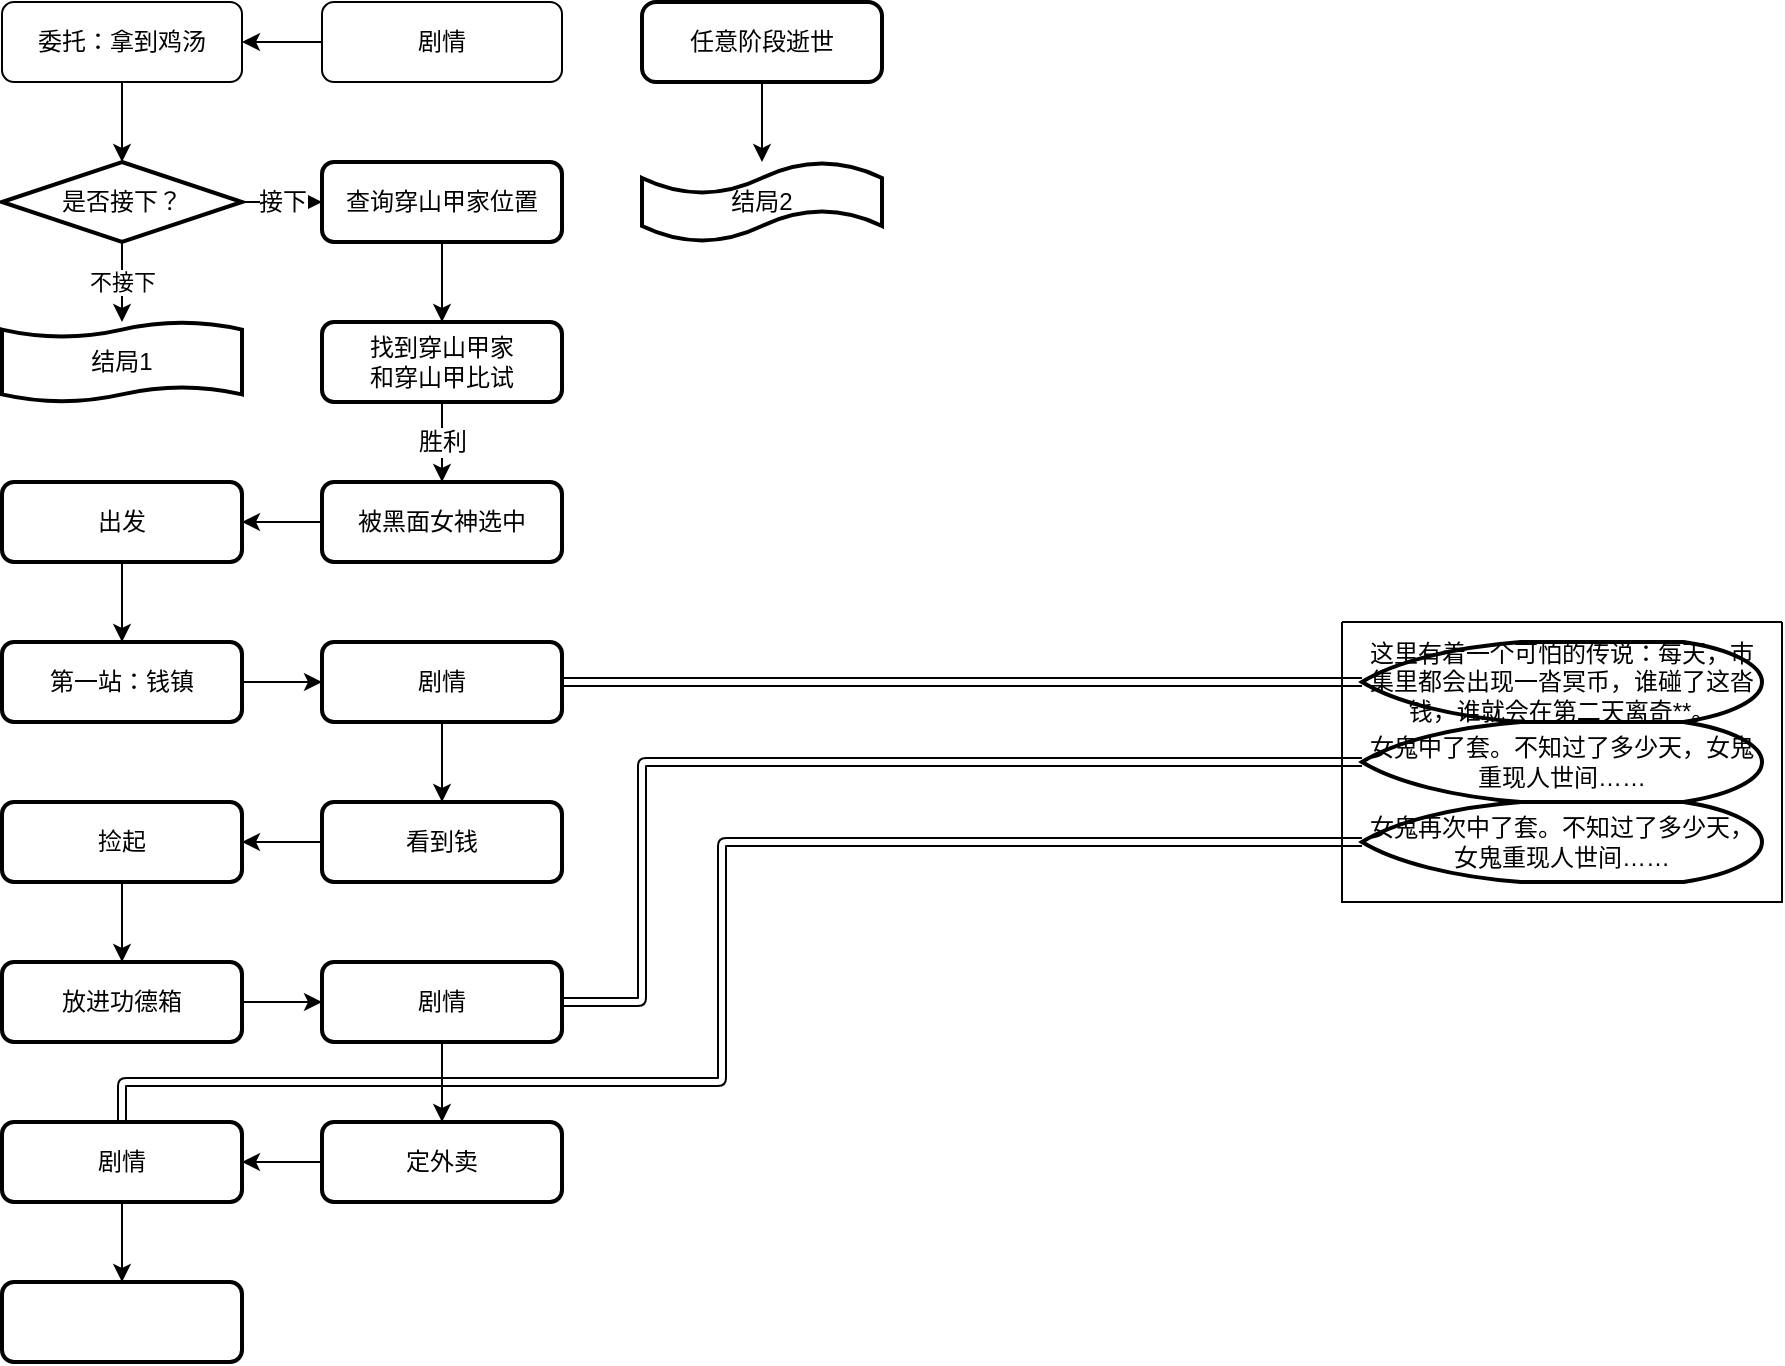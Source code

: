 <mxfile version="20.8.20" type="github" pages="3">
  <diagram id="C5RBs43oDa-KdzZeNtuy" name="剧情">
    <mxGraphModel dx="1434" dy="764" grid="1" gridSize="10" guides="1" tooltips="1" connect="1" arrows="1" fold="1" page="1" pageScale="1" pageWidth="827" pageHeight="1169" math="0" shadow="0">
      <root>
        <mxCell id="WIyWlLk6GJQsqaUBKTNV-0" />
        <mxCell id="WIyWlLk6GJQsqaUBKTNV-1" parent="WIyWlLk6GJQsqaUBKTNV-0" />
        <mxCell id="GXs71FnVznY9k2suRO1p-5" value="" style="edgeStyle=orthogonalEdgeStyle;rounded=1;orthogonalLoop=1;jettySize=auto;html=1;fontFamily=Helvetica;fontSize=12;fontColor=default;" edge="1" parent="WIyWlLk6GJQsqaUBKTNV-1" source="WIyWlLk6GJQsqaUBKTNV-3" target="GXs71FnVznY9k2suRO1p-4">
          <mxGeometry relative="1" as="geometry" />
        </mxCell>
        <mxCell id="WIyWlLk6GJQsqaUBKTNV-3" value="委托：拿到鸡汤" style="rounded=1;whiteSpace=wrap;html=1;fontSize=12;glass=0;strokeWidth=1;shadow=0;" parent="WIyWlLk6GJQsqaUBKTNV-1" vertex="1">
          <mxGeometry x="160" y="80" width="120" height="40" as="geometry" />
        </mxCell>
        <mxCell id="GXs71FnVznY9k2suRO1p-3" style="edgeStyle=orthogonalEdgeStyle;rounded=1;orthogonalLoop=1;jettySize=auto;html=1;exitX=0.5;exitY=1;exitDx=0;exitDy=0;" edge="1" parent="WIyWlLk6GJQsqaUBKTNV-1">
          <mxGeometry relative="1" as="geometry">
            <mxPoint x="220" y="200" as="sourcePoint" />
            <mxPoint x="220" y="200" as="targetPoint" />
          </mxGeometry>
        </mxCell>
        <mxCell id="GXs71FnVznY9k2suRO1p-7" value="接下" style="edgeStyle=orthogonalEdgeStyle;rounded=1;orthogonalLoop=1;jettySize=auto;html=1;fontFamily=Helvetica;fontSize=12;fontColor=default;" edge="1" parent="WIyWlLk6GJQsqaUBKTNV-1" source="GXs71FnVznY9k2suRO1p-4" target="GXs71FnVznY9k2suRO1p-6">
          <mxGeometry relative="1" as="geometry" />
        </mxCell>
        <mxCell id="4yr9vBxP2PI2co-h_0io-1" value="不接下" style="edgeStyle=orthogonalEdgeStyle;rounded=1;orthogonalLoop=1;jettySize=auto;html=1;" edge="1" parent="WIyWlLk6GJQsqaUBKTNV-1" source="GXs71FnVznY9k2suRO1p-4" target="4yr9vBxP2PI2co-h_0io-0">
          <mxGeometry relative="1" as="geometry" />
        </mxCell>
        <mxCell id="GXs71FnVznY9k2suRO1p-4" value="是否接下？" style="strokeWidth=2;html=1;shape=mxgraph.flowchart.decision;whiteSpace=wrap;rounded=1;shadow=0;glass=0;strokeColor=default;fontFamily=Helvetica;fontSize=12;fontColor=default;fillColor=default;" vertex="1" parent="WIyWlLk6GJQsqaUBKTNV-1">
          <mxGeometry x="160" y="160" width="120" height="40" as="geometry" />
        </mxCell>
        <mxCell id="GXs71FnVznY9k2suRO1p-35" value="" style="edgeStyle=orthogonalEdgeStyle;rounded=1;orthogonalLoop=1;jettySize=auto;html=1;fontFamily=Helvetica;fontSize=12;fontColor=default;" edge="1" parent="WIyWlLk6GJQsqaUBKTNV-1" source="GXs71FnVznY9k2suRO1p-6" target="GXs71FnVznY9k2suRO1p-34">
          <mxGeometry relative="1" as="geometry" />
        </mxCell>
        <mxCell id="GXs71FnVznY9k2suRO1p-6" value="查询穿山甲家位置" style="whiteSpace=wrap;html=1;strokeWidth=2;rounded=1;shadow=0;glass=0;strokeColor=default;fontFamily=Helvetica;fontSize=12;fontColor=default;fillColor=default;" vertex="1" parent="WIyWlLk6GJQsqaUBKTNV-1">
          <mxGeometry x="320" y="160" width="120" height="40" as="geometry" />
        </mxCell>
        <mxCell id="GXs71FnVznY9k2suRO1p-40" value="胜利" style="edgeStyle=orthogonalEdgeStyle;rounded=1;orthogonalLoop=1;jettySize=auto;html=1;fontFamily=Helvetica;fontSize=12;fontColor=default;" edge="1" parent="WIyWlLk6GJQsqaUBKTNV-1" source="GXs71FnVznY9k2suRO1p-34" target="GXs71FnVznY9k2suRO1p-39">
          <mxGeometry relative="1" as="geometry" />
        </mxCell>
        <mxCell id="GXs71FnVznY9k2suRO1p-34" value="找到穿山甲家&lt;br&gt;和穿山甲比试" style="whiteSpace=wrap;html=1;strokeWidth=2;rounded=1;shadow=0;glass=0;strokeColor=default;fontFamily=Helvetica;fontSize=12;fontColor=default;fillColor=default;" vertex="1" parent="WIyWlLk6GJQsqaUBKTNV-1">
          <mxGeometry x="320" y="240" width="120" height="40" as="geometry" />
        </mxCell>
        <mxCell id="dXS0JDTN5QcCgnI0oE-1-18" value="" style="edgeStyle=orthogonalEdgeStyle;rounded=1;orthogonalLoop=1;jettySize=auto;html=1;" edge="1" parent="WIyWlLk6GJQsqaUBKTNV-1" source="GXs71FnVznY9k2suRO1p-37" target="dXS0JDTN5QcCgnI0oE-1-17">
          <mxGeometry relative="1" as="geometry" />
        </mxCell>
        <mxCell id="GXs71FnVznY9k2suRO1p-37" value="任意阶段逝世" style="rounded=1;whiteSpace=wrap;html=1;absoluteArcSize=1;arcSize=14;strokeWidth=2;shadow=0;glass=0;strokeColor=default;fontFamily=Helvetica;fontSize=12;fontColor=default;fillColor=default;" vertex="1" parent="WIyWlLk6GJQsqaUBKTNV-1">
          <mxGeometry x="480" y="80" width="120" height="40" as="geometry" />
        </mxCell>
        <mxCell id="GXs71FnVznY9k2suRO1p-42" value="" style="edgeStyle=orthogonalEdgeStyle;rounded=1;orthogonalLoop=1;jettySize=auto;html=1;" edge="1" parent="WIyWlLk6GJQsqaUBKTNV-1" source="GXs71FnVznY9k2suRO1p-39" target="GXs71FnVznY9k2suRO1p-41">
          <mxGeometry relative="1" as="geometry" />
        </mxCell>
        <mxCell id="GXs71FnVznY9k2suRO1p-39" value="被黑面女神选中" style="whiteSpace=wrap;html=1;strokeWidth=2;rounded=1;shadow=0;glass=0;strokeColor=default;fontFamily=Helvetica;fontSize=12;fontColor=default;fillColor=default;direction=east;" vertex="1" parent="WIyWlLk6GJQsqaUBKTNV-1">
          <mxGeometry x="320" y="320" width="120" height="40" as="geometry" />
        </mxCell>
        <mxCell id="GXs71FnVznY9k2suRO1p-46" value="" style="edgeStyle=orthogonalEdgeStyle;rounded=1;orthogonalLoop=1;jettySize=auto;html=1;" edge="1" parent="WIyWlLk6GJQsqaUBKTNV-1" source="GXs71FnVznY9k2suRO1p-41" target="GXs71FnVznY9k2suRO1p-45">
          <mxGeometry relative="1" as="geometry" />
        </mxCell>
        <mxCell id="GXs71FnVznY9k2suRO1p-41" value="出发" style="whiteSpace=wrap;html=1;strokeWidth=2;rounded=1;shadow=0;glass=0;" vertex="1" parent="WIyWlLk6GJQsqaUBKTNV-1">
          <mxGeometry x="160" y="320" width="120" height="40" as="geometry" />
        </mxCell>
        <mxCell id="GXs71FnVznY9k2suRO1p-44" value="" style="edgeStyle=orthogonalEdgeStyle;rounded=1;orthogonalLoop=1;jettySize=auto;html=1;" edge="1" parent="WIyWlLk6GJQsqaUBKTNV-1" source="GXs71FnVznY9k2suRO1p-43" target="WIyWlLk6GJQsqaUBKTNV-3">
          <mxGeometry relative="1" as="geometry" />
        </mxCell>
        <mxCell id="GXs71FnVznY9k2suRO1p-43" value="剧情" style="whiteSpace=wrap;html=1;rounded=1;glass=0;strokeWidth=1;shadow=0;" vertex="1" parent="WIyWlLk6GJQsqaUBKTNV-1">
          <mxGeometry x="320" y="80" width="120" height="40" as="geometry" />
        </mxCell>
        <mxCell id="GXs71FnVznY9k2suRO1p-59" value="" style="edgeStyle=orthogonalEdgeStyle;rounded=1;orthogonalLoop=1;jettySize=auto;html=1;" edge="1" parent="WIyWlLk6GJQsqaUBKTNV-1" source="GXs71FnVznY9k2suRO1p-45" target="GXs71FnVznY9k2suRO1p-50">
          <mxGeometry relative="1" as="geometry" />
        </mxCell>
        <mxCell id="GXs71FnVznY9k2suRO1p-45" value="第一站：钱镇" style="whiteSpace=wrap;html=1;strokeWidth=2;rounded=1;shadow=0;glass=0;" vertex="1" parent="WIyWlLk6GJQsqaUBKTNV-1">
          <mxGeometry x="160" y="400" width="120" height="40" as="geometry" />
        </mxCell>
        <mxCell id="GXs71FnVznY9k2suRO1p-58" style="edgeStyle=orthogonalEdgeStyle;rounded=1;orthogonalLoop=1;jettySize=auto;html=1;entryX=0;entryY=0.5;entryDx=0;entryDy=0;entryPerimeter=0;shape=link;" edge="1" parent="WIyWlLk6GJQsqaUBKTNV-1" source="GXs71FnVznY9k2suRO1p-50" target="GXs71FnVznY9k2suRO1p-56">
          <mxGeometry relative="1" as="geometry">
            <Array as="points">
              <mxPoint x="490" y="420" />
              <mxPoint x="490" y="420" />
            </Array>
          </mxGeometry>
        </mxCell>
        <mxCell id="GXs71FnVznY9k2suRO1p-61" value="" style="edgeStyle=orthogonalEdgeStyle;rounded=1;orthogonalLoop=1;jettySize=auto;html=1;" edge="1" parent="WIyWlLk6GJQsqaUBKTNV-1" source="GXs71FnVznY9k2suRO1p-50" target="GXs71FnVznY9k2suRO1p-60">
          <mxGeometry relative="1" as="geometry" />
        </mxCell>
        <mxCell id="GXs71FnVznY9k2suRO1p-50" value="剧情" style="whiteSpace=wrap;html=1;strokeWidth=2;rounded=1;shadow=0;glass=0;" vertex="1" parent="WIyWlLk6GJQsqaUBKTNV-1">
          <mxGeometry x="320" y="400" width="120" height="40" as="geometry" />
        </mxCell>
        <mxCell id="GXs71FnVznY9k2suRO1p-51" value="" style="swimlane;startSize=0;rounded=1;" vertex="1" parent="WIyWlLk6GJQsqaUBKTNV-1">
          <mxGeometry x="830" y="390" width="220" height="140" as="geometry">
            <mxRectangle x="840" y="440" width="40" height="40" as="alternateBounds" />
          </mxGeometry>
        </mxCell>
        <mxCell id="GXs71FnVznY9k2suRO1p-56" value="这里有着一个可怕的传说：每天，市集里都会出现一沓冥币，谁碰了这沓钱，谁就会在第二天离奇**。" style="strokeWidth=2;html=1;shape=mxgraph.flowchart.display;whiteSpace=wrap;rounded=1;" vertex="1" parent="GXs71FnVznY9k2suRO1p-51">
          <mxGeometry x="10" y="10" width="200" height="40" as="geometry" />
        </mxCell>
        <mxCell id="dXS0JDTN5QcCgnI0oE-1-5" value="女鬼中了套。不知过了多少天，女鬼重现人世间……" style="strokeWidth=2;html=1;shape=mxgraph.flowchart.display;whiteSpace=wrap;rounded=1;" vertex="1" parent="GXs71FnVznY9k2suRO1p-51">
          <mxGeometry x="10" y="50" width="200" height="40" as="geometry" />
        </mxCell>
        <mxCell id="dXS0JDTN5QcCgnI0oE-1-14" value="女鬼再次中了套。不知过了多少天，女鬼重现人世间……" style="strokeWidth=2;html=1;shape=mxgraph.flowchart.display;whiteSpace=wrap;rounded=1;" vertex="1" parent="GXs71FnVznY9k2suRO1p-51">
          <mxGeometry x="10" y="90" width="200" height="40" as="geometry" />
        </mxCell>
        <mxCell id="dXS0JDTN5QcCgnI0oE-1-1" value="" style="edgeStyle=orthogonalEdgeStyle;rounded=1;orthogonalLoop=1;jettySize=auto;html=1;" edge="1" parent="WIyWlLk6GJQsqaUBKTNV-1" source="GXs71FnVznY9k2suRO1p-60" target="dXS0JDTN5QcCgnI0oE-1-0">
          <mxGeometry relative="1" as="geometry" />
        </mxCell>
        <mxCell id="GXs71FnVznY9k2suRO1p-60" value="看到钱" style="whiteSpace=wrap;html=1;strokeWidth=2;rounded=1;shadow=0;glass=0;" vertex="1" parent="WIyWlLk6GJQsqaUBKTNV-1">
          <mxGeometry x="320" y="480" width="120" height="40" as="geometry" />
        </mxCell>
        <mxCell id="4yr9vBxP2PI2co-h_0io-0" value="结局1" style="shape=tape;whiteSpace=wrap;html=1;strokeWidth=2;size=0.19;rounded=1;" vertex="1" parent="WIyWlLk6GJQsqaUBKTNV-1">
          <mxGeometry x="160" y="240" width="120" height="40" as="geometry" />
        </mxCell>
        <mxCell id="dXS0JDTN5QcCgnI0oE-1-3" value="" style="edgeStyle=orthogonalEdgeStyle;rounded=1;orthogonalLoop=1;jettySize=auto;html=1;" edge="1" parent="WIyWlLk6GJQsqaUBKTNV-1" source="dXS0JDTN5QcCgnI0oE-1-0" target="dXS0JDTN5QcCgnI0oE-1-2">
          <mxGeometry relative="1" as="geometry" />
        </mxCell>
        <mxCell id="dXS0JDTN5QcCgnI0oE-1-0" value="捡起" style="whiteSpace=wrap;html=1;strokeWidth=2;rounded=1;shadow=0;glass=0;" vertex="1" parent="WIyWlLk6GJQsqaUBKTNV-1">
          <mxGeometry x="160" y="480" width="120" height="40" as="geometry" />
        </mxCell>
        <mxCell id="dXS0JDTN5QcCgnI0oE-1-7" value="" style="edgeStyle=orthogonalEdgeStyle;rounded=1;orthogonalLoop=1;jettySize=auto;html=1;" edge="1" parent="WIyWlLk6GJQsqaUBKTNV-1" source="dXS0JDTN5QcCgnI0oE-1-2" target="dXS0JDTN5QcCgnI0oE-1-4">
          <mxGeometry relative="1" as="geometry" />
        </mxCell>
        <mxCell id="dXS0JDTN5QcCgnI0oE-1-2" value="放进功德箱" style="whiteSpace=wrap;html=1;strokeWidth=2;rounded=1;shadow=0;glass=0;" vertex="1" parent="WIyWlLk6GJQsqaUBKTNV-1">
          <mxGeometry x="160" y="560" width="120" height="40" as="geometry" />
        </mxCell>
        <mxCell id="dXS0JDTN5QcCgnI0oE-1-10" value="" style="edgeStyle=orthogonalEdgeStyle;rounded=1;orthogonalLoop=1;jettySize=auto;html=1;" edge="1" parent="WIyWlLk6GJQsqaUBKTNV-1" source="dXS0JDTN5QcCgnI0oE-1-4" target="dXS0JDTN5QcCgnI0oE-1-9">
          <mxGeometry relative="1" as="geometry" />
        </mxCell>
        <mxCell id="dXS0JDTN5QcCgnI0oE-1-4" value="剧情" style="whiteSpace=wrap;html=1;strokeWidth=2;rounded=1;shadow=0;glass=0;" vertex="1" parent="WIyWlLk6GJQsqaUBKTNV-1">
          <mxGeometry x="320" y="560" width="120" height="40" as="geometry" />
        </mxCell>
        <mxCell id="dXS0JDTN5QcCgnI0oE-1-8" value="" style="shape=link;html=1;rounded=1;exitX=1;exitY=0.5;exitDx=0;exitDy=0;entryX=0;entryY=0.5;entryDx=0;entryDy=0;entryPerimeter=0;" edge="1" parent="WIyWlLk6GJQsqaUBKTNV-1" source="dXS0JDTN5QcCgnI0oE-1-4" target="dXS0JDTN5QcCgnI0oE-1-5">
          <mxGeometry width="100" relative="1" as="geometry">
            <mxPoint x="590" y="600" as="sourcePoint" />
            <mxPoint x="690" y="600" as="targetPoint" />
            <Array as="points">
              <mxPoint x="480" y="580" />
              <mxPoint x="480" y="460" />
            </Array>
          </mxGeometry>
        </mxCell>
        <mxCell id="dXS0JDTN5QcCgnI0oE-1-13" value="" style="edgeStyle=orthogonalEdgeStyle;rounded=1;orthogonalLoop=1;jettySize=auto;html=1;" edge="1" parent="WIyWlLk6GJQsqaUBKTNV-1" source="dXS0JDTN5QcCgnI0oE-1-9" target="dXS0JDTN5QcCgnI0oE-1-11">
          <mxGeometry relative="1" as="geometry" />
        </mxCell>
        <mxCell id="dXS0JDTN5QcCgnI0oE-1-9" value="定外卖" style="whiteSpace=wrap;html=1;strokeWidth=2;rounded=1;shadow=0;glass=0;" vertex="1" parent="WIyWlLk6GJQsqaUBKTNV-1">
          <mxGeometry x="320" y="640" width="120" height="40" as="geometry" />
        </mxCell>
        <mxCell id="dXS0JDTN5QcCgnI0oE-1-20" value="" style="edgeStyle=orthogonalEdgeStyle;rounded=1;orthogonalLoop=1;jettySize=auto;html=1;" edge="1" parent="WIyWlLk6GJQsqaUBKTNV-1" source="dXS0JDTN5QcCgnI0oE-1-11" target="dXS0JDTN5QcCgnI0oE-1-19">
          <mxGeometry relative="1" as="geometry" />
        </mxCell>
        <mxCell id="dXS0JDTN5QcCgnI0oE-1-11" value="剧情" style="whiteSpace=wrap;html=1;strokeWidth=2;rounded=1;shadow=0;glass=0;" vertex="1" parent="WIyWlLk6GJQsqaUBKTNV-1">
          <mxGeometry x="160" y="640" width="120" height="40" as="geometry" />
        </mxCell>
        <mxCell id="dXS0JDTN5QcCgnI0oE-1-16" value="" style="shape=link;html=1;rounded=1;exitX=0.5;exitY=0;exitDx=0;exitDy=0;entryX=0;entryY=0.5;entryDx=0;entryDy=0;entryPerimeter=0;" edge="1" parent="WIyWlLk6GJQsqaUBKTNV-1" source="dXS0JDTN5QcCgnI0oE-1-11" target="dXS0JDTN5QcCgnI0oE-1-14">
          <mxGeometry width="100" relative="1" as="geometry">
            <mxPoint x="590" y="590" as="sourcePoint" />
            <mxPoint x="520" y="620" as="targetPoint" />
            <Array as="points">
              <mxPoint x="220" y="620" />
              <mxPoint x="520" y="620" />
              <mxPoint x="520" y="500" />
            </Array>
          </mxGeometry>
        </mxCell>
        <mxCell id="dXS0JDTN5QcCgnI0oE-1-17" value="结局2" style="shape=tape;whiteSpace=wrap;html=1;rounded=1;arcSize=14;strokeWidth=2;shadow=0;glass=0;" vertex="1" parent="WIyWlLk6GJQsqaUBKTNV-1">
          <mxGeometry x="480" y="160" width="120" height="40" as="geometry" />
        </mxCell>
        <mxCell id="dXS0JDTN5QcCgnI0oE-1-19" value="" style="whiteSpace=wrap;html=1;strokeWidth=2;rounded=1;shadow=0;glass=0;" vertex="1" parent="WIyWlLk6GJQsqaUBKTNV-1">
          <mxGeometry x="160" y="720" width="120" height="40" as="geometry" />
        </mxCell>
      </root>
    </mxGraphModel>
  </diagram>
  <diagram id="z_o-K95EKhAiQPD-o9BW" name="结局">
    <mxGraphModel dx="607" dy="764" grid="1" gridSize="10" guides="1" tooltips="1" connect="1" arrows="1" fold="1" page="1" pageScale="1" pageWidth="827" pageHeight="1169" math="0" shadow="0">
      <root>
        <mxCell id="0" />
        <mxCell id="1" parent="0" />
        <mxCell id="B3SQc_IeA2tBVkF_6hIs-1" value="结局" style="shape=table;startSize=40;container=1;collapsible=0;childLayout=tableLayout;strokeColor=default;fontSize=16;rounded=1;shadow=0;glass=0;strokeWidth=1;fontFamily=Helvetica;fontColor=default;fillColor=default;html=1;" vertex="1" parent="1">
          <mxGeometry x="840" width="520" height="160" as="geometry" />
        </mxCell>
        <mxCell id="B3SQc_IeA2tBVkF_6hIs-2" value="" style="shape=tableRow;horizontal=0;startSize=0;swimlaneHead=0;swimlaneBody=0;strokeColor=inherit;top=0;left=0;bottom=0;right=0;collapsible=0;dropTarget=0;fillColor=none;points=[[0,0.5],[1,0.5]];portConstraint=eastwest;fontSize=16;rounded=1;shadow=0;glass=0;strokeWidth=1;fontFamily=Helvetica;fontColor=default;html=1;" vertex="1" parent="B3SQc_IeA2tBVkF_6hIs-1">
          <mxGeometry y="40" width="520" height="40" as="geometry" />
        </mxCell>
        <mxCell id="B3SQc_IeA2tBVkF_6hIs-3" value="编号" style="shape=partialRectangle;html=1;whiteSpace=wrap;connectable=0;strokeColor=inherit;overflow=hidden;fillColor=none;top=0;left=0;bottom=0;right=0;pointerEvents=1;fontSize=16;rounded=1;shadow=0;glass=0;strokeWidth=1;fontFamily=Helvetica;fontColor=default;" vertex="1" parent="B3SQc_IeA2tBVkF_6hIs-2">
          <mxGeometry width="40" height="40" as="geometry">
            <mxRectangle width="40" height="40" as="alternateBounds" />
          </mxGeometry>
        </mxCell>
        <mxCell id="B3SQc_IeA2tBVkF_6hIs-4" value="名字" style="shape=partialRectangle;html=1;whiteSpace=wrap;connectable=0;strokeColor=inherit;overflow=hidden;fillColor=none;top=0;left=0;bottom=0;right=0;pointerEvents=1;fontSize=16;rounded=1;shadow=0;glass=0;strokeWidth=1;fontFamily=Helvetica;fontColor=default;" vertex="1" parent="B3SQc_IeA2tBVkF_6hIs-2">
          <mxGeometry x="40" width="80" height="40" as="geometry">
            <mxRectangle width="80" height="40" as="alternateBounds" />
          </mxGeometry>
        </mxCell>
        <mxCell id="B3SQc_IeA2tBVkF_6hIs-5" value="类型" style="shape=partialRectangle;html=1;whiteSpace=wrap;connectable=0;strokeColor=inherit;overflow=hidden;fillColor=none;top=0;left=0;bottom=0;right=0;pointerEvents=1;fontSize=16;rounded=1;shadow=0;glass=0;strokeWidth=1;fontFamily=Helvetica;fontColor=default;" vertex="1" parent="B3SQc_IeA2tBVkF_6hIs-2">
          <mxGeometry x="120" width="40" height="40" as="geometry">
            <mxRectangle width="40" height="40" as="alternateBounds" />
          </mxGeometry>
        </mxCell>
        <mxCell id="B3SQc_IeA2tBVkF_6hIs-6" value="文本" style="shape=partialRectangle;html=1;whiteSpace=wrap;connectable=0;strokeColor=inherit;overflow=hidden;fillColor=none;top=0;left=0;bottom=0;right=0;pointerEvents=1;fontSize=16;rounded=1;shadow=0;glass=0;strokeWidth=1;fontFamily=Helvetica;fontColor=default;" vertex="1" parent="B3SQc_IeA2tBVkF_6hIs-2">
          <mxGeometry x="160" width="200" height="40" as="geometry">
            <mxRectangle width="200" height="40" as="alternateBounds" />
          </mxGeometry>
        </mxCell>
        <mxCell id="bWliulUSLE-UuGqAPZZu-1" value="预计时间" style="shape=partialRectangle;html=1;whiteSpace=wrap;connectable=0;strokeColor=inherit;overflow=hidden;fillColor=none;top=0;left=0;bottom=0;right=0;pointerEvents=1;fontSize=16;rounded=1;shadow=0;glass=0;strokeWidth=1;fontFamily=Helvetica;fontColor=default;" vertex="1" parent="B3SQc_IeA2tBVkF_6hIs-2">
          <mxGeometry x="360" width="160" height="40" as="geometry">
            <mxRectangle width="160" height="40" as="alternateBounds" />
          </mxGeometry>
        </mxCell>
        <mxCell id="B3SQc_IeA2tBVkF_6hIs-7" value="" style="shape=tableRow;horizontal=0;startSize=0;swimlaneHead=0;swimlaneBody=0;strokeColor=inherit;top=0;left=0;bottom=0;right=0;collapsible=0;dropTarget=0;fillColor=none;points=[[0,0.5],[1,0.5]];portConstraint=eastwest;fontSize=16;rounded=1;shadow=0;glass=0;strokeWidth=1;fontFamily=Helvetica;fontColor=default;html=1;" vertex="1" parent="B3SQc_IeA2tBVkF_6hIs-1">
          <mxGeometry y="80" width="520" height="40" as="geometry" />
        </mxCell>
        <mxCell id="B3SQc_IeA2tBVkF_6hIs-8" value="1" style="shape=partialRectangle;html=1;whiteSpace=wrap;connectable=0;strokeColor=inherit;overflow=hidden;fillColor=none;top=0;left=0;bottom=0;right=0;pointerEvents=1;fontSize=16;rounded=1;shadow=0;glass=0;strokeWidth=1;fontFamily=Helvetica;fontColor=default;" vertex="1" parent="B3SQc_IeA2tBVkF_6hIs-7">
          <mxGeometry width="40" height="40" as="geometry">
            <mxRectangle width="40" height="40" as="alternateBounds" />
          </mxGeometry>
        </mxCell>
        <mxCell id="B3SQc_IeA2tBVkF_6hIs-9" value="不**的行为" style="shape=partialRectangle;html=1;whiteSpace=wrap;connectable=0;strokeColor=inherit;overflow=hidden;fillColor=none;top=0;left=0;bottom=0;right=0;pointerEvents=1;fontSize=16;rounded=1;shadow=0;glass=0;strokeWidth=1;fontFamily=Helvetica;fontColor=default;" vertex="1" parent="B3SQc_IeA2tBVkF_6hIs-7">
          <mxGeometry x="40" width="80" height="40" as="geometry">
            <mxRectangle width="80" height="40" as="alternateBounds" />
          </mxGeometry>
        </mxCell>
        <mxCell id="B3SQc_IeA2tBVkF_6hIs-10" value="普通" style="shape=partialRectangle;html=1;whiteSpace=wrap;connectable=0;strokeColor=inherit;overflow=hidden;fillColor=none;top=0;left=0;bottom=0;right=0;pointerEvents=1;fontSize=16;rounded=1;shadow=0;glass=0;strokeWidth=1;fontFamily=Helvetica;fontColor=default;" vertex="1" parent="B3SQc_IeA2tBVkF_6hIs-7">
          <mxGeometry x="120" width="40" height="40" as="geometry">
            <mxRectangle width="40" height="40" as="alternateBounds" />
          </mxGeometry>
        </mxCell>
        <mxCell id="B3SQc_IeA2tBVkF_6hIs-11" value="黑面女神寻找着……" style="shape=partialRectangle;html=1;whiteSpace=wrap;connectable=0;strokeColor=inherit;overflow=hidden;fillColor=none;top=0;left=0;bottom=0;right=0;pointerEvents=1;fontSize=16;rounded=1;shadow=0;glass=0;strokeWidth=1;fontFamily=Helvetica;fontColor=default;" vertex="1" parent="B3SQc_IeA2tBVkF_6hIs-7">
          <mxGeometry x="160" width="200" height="40" as="geometry">
            <mxRectangle width="200" height="40" as="alternateBounds" />
          </mxGeometry>
        </mxCell>
        <mxCell id="bWliulUSLE-UuGqAPZZu-2" style="shape=partialRectangle;html=1;whiteSpace=wrap;connectable=0;strokeColor=inherit;overflow=hidden;fillColor=none;top=0;left=0;bottom=0;right=0;pointerEvents=1;fontSize=16;rounded=1;shadow=0;glass=0;strokeWidth=1;fontFamily=Helvetica;fontColor=default;" vertex="1" parent="B3SQc_IeA2tBVkF_6hIs-7">
          <mxGeometry x="360" width="160" height="40" as="geometry">
            <mxRectangle width="160" height="40" as="alternateBounds" />
          </mxGeometry>
        </mxCell>
        <mxCell id="B3SQc_IeA2tBVkF_6hIs-12" value="" style="shape=tableRow;horizontal=0;startSize=0;swimlaneHead=0;swimlaneBody=0;strokeColor=inherit;top=0;left=0;bottom=0;right=0;collapsible=0;dropTarget=0;fillColor=none;points=[[0,0.5],[1,0.5]];portConstraint=eastwest;fontSize=16;rounded=1;shadow=0;glass=0;strokeWidth=1;fontFamily=Helvetica;fontColor=default;html=1;" vertex="1" parent="B3SQc_IeA2tBVkF_6hIs-1">
          <mxGeometry y="120" width="520" height="40" as="geometry" />
        </mxCell>
        <mxCell id="B3SQc_IeA2tBVkF_6hIs-13" value="2" style="shape=partialRectangle;html=1;whiteSpace=wrap;connectable=0;strokeColor=inherit;overflow=hidden;fillColor=none;top=0;left=0;bottom=0;right=0;pointerEvents=1;fontSize=16;rounded=1;shadow=0;glass=0;strokeWidth=1;fontFamily=Helvetica;fontColor=default;" vertex="1" parent="B3SQc_IeA2tBVkF_6hIs-12">
          <mxGeometry width="40" height="40" as="geometry">
            <mxRectangle width="40" height="40" as="alternateBounds" />
          </mxGeometry>
        </mxCell>
        <mxCell id="B3SQc_IeA2tBVkF_6hIs-14" value="可惜……" style="shape=partialRectangle;html=1;whiteSpace=wrap;connectable=0;strokeColor=inherit;overflow=hidden;fillColor=none;top=0;left=0;bottom=0;right=0;pointerEvents=1;fontSize=16;rounded=1;shadow=0;glass=0;strokeWidth=1;fontFamily=Helvetica;fontColor=default;" vertex="1" parent="B3SQc_IeA2tBVkF_6hIs-12">
          <mxGeometry x="40" width="80" height="40" as="geometry">
            <mxRectangle width="80" height="40" as="alternateBounds" />
          </mxGeometry>
        </mxCell>
        <mxCell id="B3SQc_IeA2tBVkF_6hIs-15" value="坏" style="shape=partialRectangle;html=1;whiteSpace=wrap;connectable=0;strokeColor=inherit;overflow=hidden;fillColor=none;top=0;left=0;bottom=0;right=0;pointerEvents=1;fontSize=16;rounded=1;shadow=0;glass=0;strokeWidth=1;fontFamily=Helvetica;fontColor=default;" vertex="1" parent="B3SQc_IeA2tBVkF_6hIs-12">
          <mxGeometry x="120" width="40" height="40" as="geometry">
            <mxRectangle width="40" height="40" as="alternateBounds" />
          </mxGeometry>
        </mxCell>
        <mxCell id="B3SQc_IeA2tBVkF_6hIs-16" value="你去世了。&lt;br&gt;黑面女神依然寻找着……" style="shape=partialRectangle;html=1;whiteSpace=wrap;connectable=0;strokeColor=inherit;overflow=hidden;fillColor=none;top=0;left=0;bottom=0;right=0;pointerEvents=1;fontSize=16;rounded=1;shadow=0;glass=0;strokeWidth=1;fontFamily=Helvetica;fontColor=default;" vertex="1" parent="B3SQc_IeA2tBVkF_6hIs-12">
          <mxGeometry x="160" width="200" height="40" as="geometry">
            <mxRectangle width="200" height="40" as="alternateBounds" />
          </mxGeometry>
        </mxCell>
        <mxCell id="bWliulUSLE-UuGqAPZZu-3" style="shape=partialRectangle;html=1;whiteSpace=wrap;connectable=0;strokeColor=inherit;overflow=hidden;fillColor=none;top=0;left=0;bottom=0;right=0;pointerEvents=1;fontSize=16;rounded=1;shadow=0;glass=0;strokeWidth=1;fontFamily=Helvetica;fontColor=default;" vertex="1" parent="B3SQc_IeA2tBVkF_6hIs-12">
          <mxGeometry x="360" width="160" height="40" as="geometry">
            <mxRectangle width="160" height="40" as="alternateBounds" />
          </mxGeometry>
        </mxCell>
      </root>
    </mxGraphModel>
  </diagram>
  <diagram id="YuSuxCRIOhYJfrziQ-vV" name="小镇顺序">
    <mxGraphModel dx="1434" dy="764" grid="1" gridSize="10" guides="1" tooltips="1" connect="1" arrows="1" fold="1" page="1" pageScale="1" pageWidth="827" pageHeight="1169" math="0" shadow="0">
      <root>
        <mxCell id="0" />
        <mxCell id="1" parent="0" />
        <mxCell id="tfMKdoBHv47QDnzALsSo-1" value="钱镇" style="rounded=1;whiteSpace=wrap;html=1;" vertex="1" parent="1">
          <mxGeometry x="40" y="120" width="120" height="40" as="geometry" />
        </mxCell>
        <mxCell id="tfMKdoBHv47QDnzALsSo-3" value="" style="edgeStyle=orthogonalEdgeStyle;rounded=1;orthogonalLoop=1;jettySize=auto;html=1;" edge="1" parent="1" source="tfMKdoBHv47QDnzALsSo-2" target="tfMKdoBHv47QDnzALsSo-1">
          <mxGeometry relative="1" as="geometry" />
        </mxCell>
        <mxCell id="tfMKdoBHv47QDnzALsSo-2" value="起始" style="whiteSpace=wrap;html=1;rounded=1;" vertex="1" parent="1">
          <mxGeometry x="40" y="40" width="120" height="40" as="geometry" />
        </mxCell>
      </root>
    </mxGraphModel>
  </diagram>
</mxfile>
